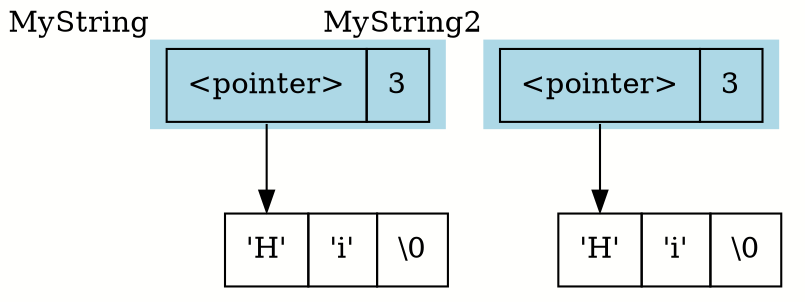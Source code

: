 digraph props {
    bgcolor="#fffffd";
    node [shape=record];
    
    str [shape = none, style=filled, fillcolor=lightblue, xlabel = "MyString", label = <<table border="0" cellspacing="0" cellpadding="9"><tr>
        <td port="p0" border="1">&lt;pointer&gt;</td>
        <td port="p1" border="1">3</td>
    </tr></table>>];
    data [shape = none, label = <<table border="0" cellspacing="0" cellpadding="9"><tr>
        <td port="el0" border="1">'H'</td>
        <td border="1">'i'</td>
        <td border="1">\0</td>
    </tr></table>>];

    str2 [shape = none, style=filled, fillcolor=lightblue, xlabel = "MyString2", label = <<table border="0" cellspacing="0" cellpadding="9"><tr>
        <td port="p0" border="1">&lt;pointer&gt;</td>
        <td port="p1" border="1">3</td>
    </tr></table>>];
    data2 [shape = none, label = <<table border="0" cellspacing="0" cellpadding="9"><tr>
        <td port="el0" border="1">'H'</td>
        <td border="1">'i'</td>
        <td border="1">\0</td>
    </tr></table>>];

    "str":p0 -> "data":el0;
    "str2":p0 -> "data2":el0;
}